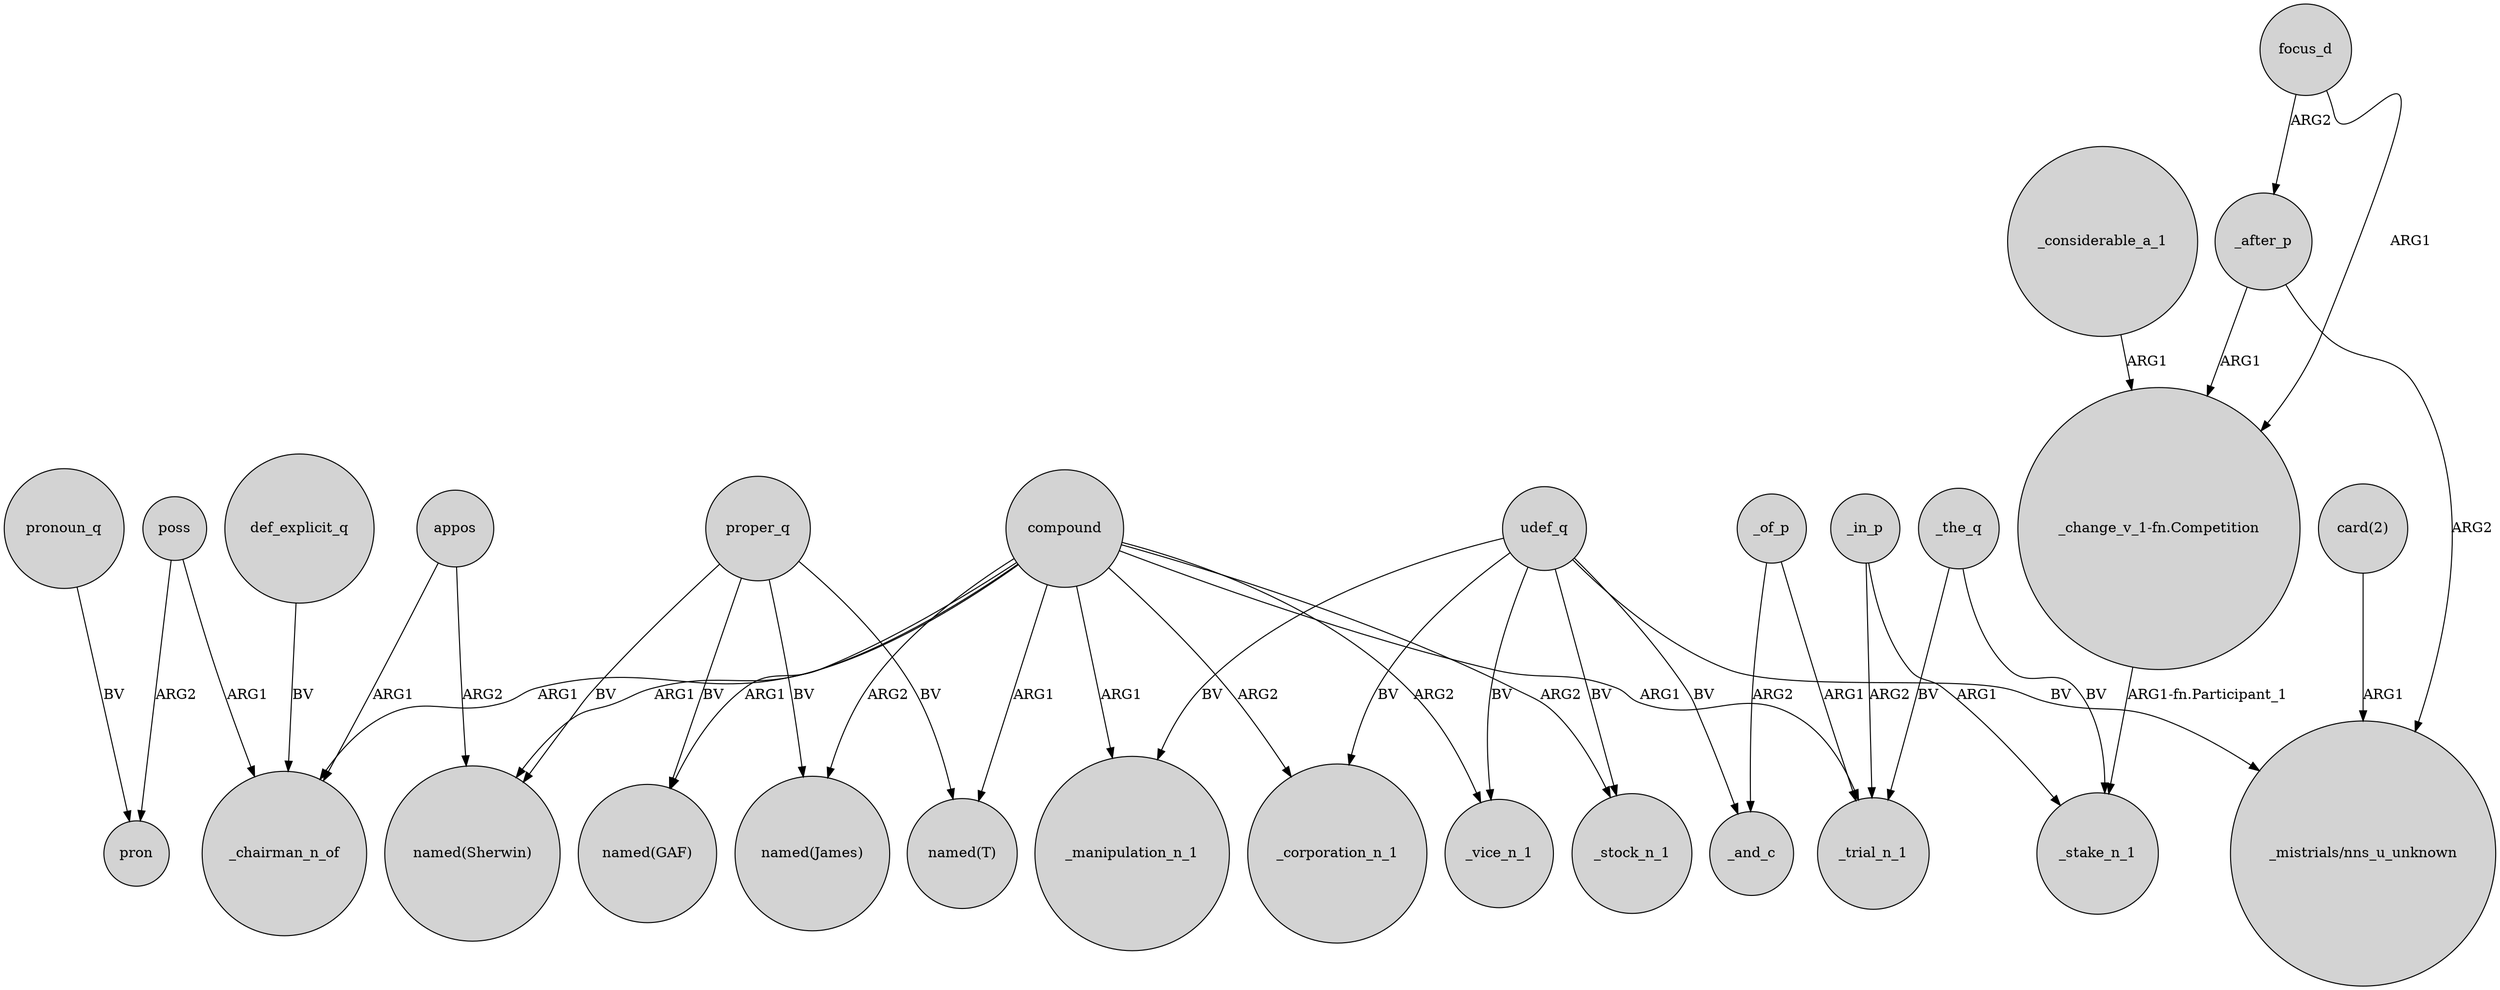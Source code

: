 digraph {
	node [shape=circle style=filled]
	compound -> "named(Sherwin)" [label=ARG1]
	_of_p -> _and_c [label=ARG2]
	proper_q -> "named(James)" [label=BV]
	compound -> "named(T)" [label=ARG1]
	udef_q -> "_mistrials/nns_u_unknown" [label=BV]
	focus_d -> "_change_v_1-fn.Competition" [label=ARG1]
	_the_q -> _stake_n_1 [label=BV]
	appos -> "named(Sherwin)" [label=ARG2]
	udef_q -> _and_c [label=BV]
	def_explicit_q -> _chairman_n_of [label=BV]
	"card(2)" -> "_mistrials/nns_u_unknown" [label=ARG1]
	"_change_v_1-fn.Competition" -> _stake_n_1 [label="ARG1-fn.Participant_1"]
	_the_q -> _trial_n_1 [label=BV]
	pronoun_q -> pron [label=BV]
	poss -> pron [label=ARG2]
	compound -> "named(GAF)" [label=ARG1]
	udef_q -> _vice_n_1 [label=BV]
	udef_q -> _stock_n_1 [label=BV]
	compound -> _manipulation_n_1 [label=ARG1]
	compound -> _stock_n_1 [label=ARG2]
	compound -> _chairman_n_of [label=ARG1]
	udef_q -> _manipulation_n_1 [label=BV]
	proper_q -> "named(GAF)" [label=BV]
	focus_d -> _after_p [label=ARG2]
	appos -> _chairman_n_of [label=ARG1]
	_of_p -> _trial_n_1 [label=ARG1]
	compound -> _vice_n_1 [label=ARG2]
	compound -> _corporation_n_1 [label=ARG2]
	compound -> "named(James)" [label=ARG2]
	proper_q -> "named(T)" [label=BV]
	udef_q -> _corporation_n_1 [label=BV]
	compound -> _trial_n_1 [label=ARG1]
	proper_q -> "named(Sherwin)" [label=BV]
	poss -> _chairman_n_of [label=ARG1]
	_considerable_a_1 -> "_change_v_1-fn.Competition" [label=ARG1]
	_in_p -> _stake_n_1 [label=ARG1]
	_after_p -> "_mistrials/nns_u_unknown" [label=ARG2]
	_after_p -> "_change_v_1-fn.Competition" [label=ARG1]
	_in_p -> _trial_n_1 [label=ARG2]
}
